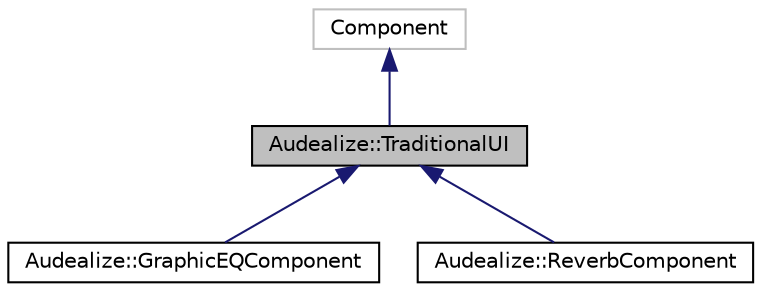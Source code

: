 digraph "Audealize::TraditionalUI"
{
  edge [fontname="Helvetica",fontsize="10",labelfontname="Helvetica",labelfontsize="10"];
  node [fontname="Helvetica",fontsize="10",shape=record];
  Node1 [label="Audealize::TraditionalUI",height=0.2,width=0.4,color="black", fillcolor="grey75", style="filled", fontcolor="black"];
  Node2 -> Node1 [dir="back",color="midnightblue",fontsize="10",style="solid",fontname="Helvetica"];
  Node2 [label="Component",height=0.2,width=0.4,color="grey75", fillcolor="white", style="filled"];
  Node1 -> Node3 [dir="back",color="midnightblue",fontsize="10",style="solid",fontname="Helvetica"];
  Node3 [label="Audealize::GraphicEQComponent",height=0.2,width=0.4,color="black", fillcolor="white", style="filled",URL="$class_audealize_1_1_graphic_e_q_component.html"];
  Node1 -> Node4 [dir="back",color="midnightblue",fontsize="10",style="solid",fontname="Helvetica"];
  Node4 [label="Audealize::ReverbComponent",height=0.2,width=0.4,color="black", fillcolor="white", style="filled",URL="$class_audealize_1_1_reverb_component.html"];
}
